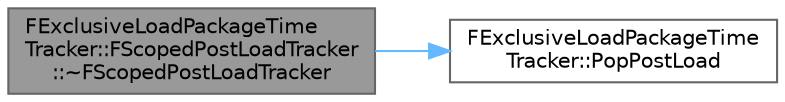 digraph "FExclusiveLoadPackageTimeTracker::FScopedPostLoadTracker::~FScopedPostLoadTracker"
{
 // INTERACTIVE_SVG=YES
 // LATEX_PDF_SIZE
  bgcolor="transparent";
  edge [fontname=Helvetica,fontsize=10,labelfontname=Helvetica,labelfontsize=10];
  node [fontname=Helvetica,fontsize=10,shape=box,height=0.2,width=0.4];
  rankdir="LR";
  Node1 [id="Node000001",label="FExclusiveLoadPackageTime\lTracker::FScopedPostLoadTracker\l::~FScopedPostLoadTracker",height=0.2,width=0.4,color="gray40", fillcolor="grey60", style="filled", fontcolor="black",tooltip=" "];
  Node1 -> Node2 [id="edge1_Node000001_Node000002",color="steelblue1",style="solid",tooltip=" "];
  Node2 [id="Node000002",label="FExclusiveLoadPackageTime\lTracker::PopPostLoad",height=0.2,width=0.4,color="grey40", fillcolor="white", style="filled",URL="$dd/da6/classFExclusiveLoadPackageTimeTracker.html#a9acdb51404f4c724e77caa686c2d544b",tooltip="Records a time and stats for the loaded package."];
}
